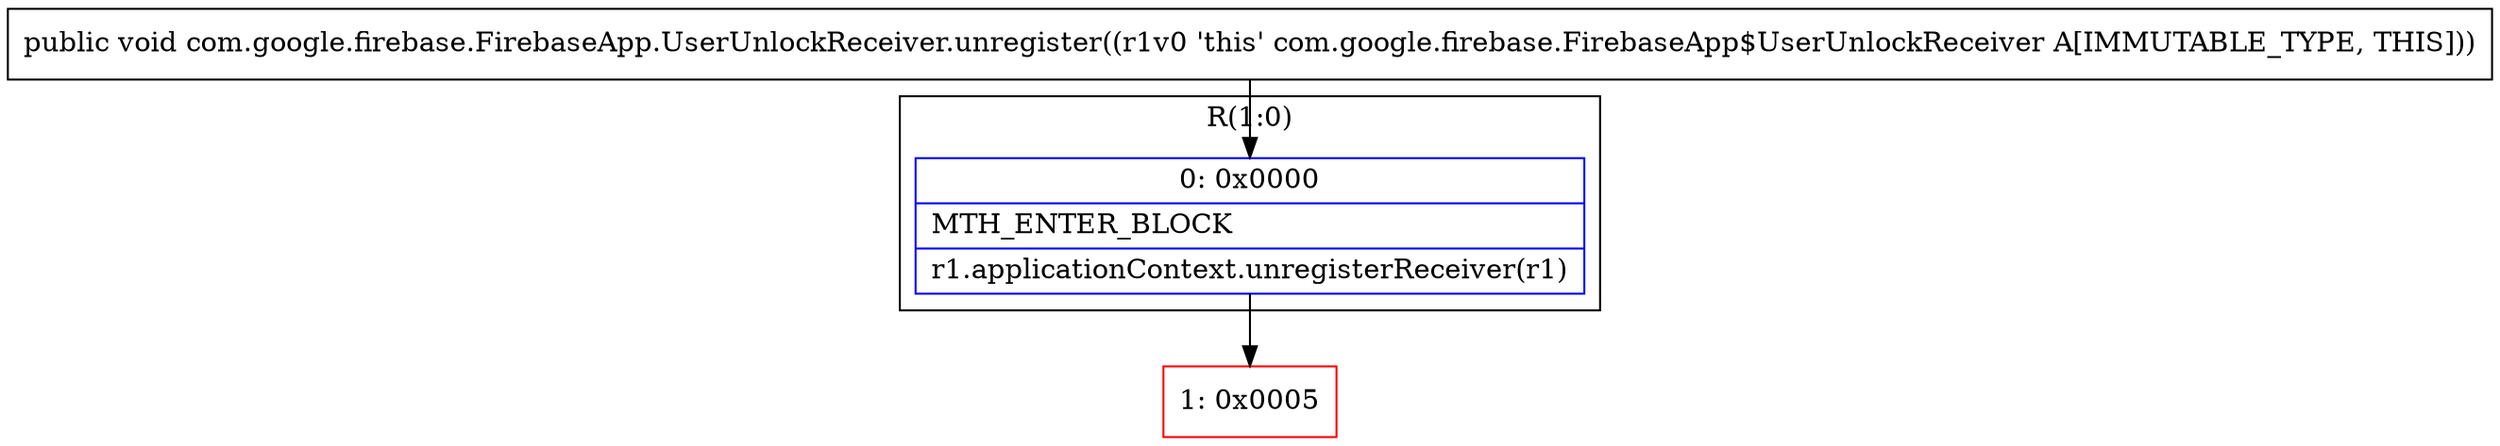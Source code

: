 digraph "CFG forcom.google.firebase.FirebaseApp.UserUnlockReceiver.unregister()V" {
subgraph cluster_Region_99611635 {
label = "R(1:0)";
node [shape=record,color=blue];
Node_0 [shape=record,label="{0\:\ 0x0000|MTH_ENTER_BLOCK\l|r1.applicationContext.unregisterReceiver(r1)\l}"];
}
Node_1 [shape=record,color=red,label="{1\:\ 0x0005}"];
MethodNode[shape=record,label="{public void com.google.firebase.FirebaseApp.UserUnlockReceiver.unregister((r1v0 'this' com.google.firebase.FirebaseApp$UserUnlockReceiver A[IMMUTABLE_TYPE, THIS])) }"];
MethodNode -> Node_0;
Node_0 -> Node_1;
}

